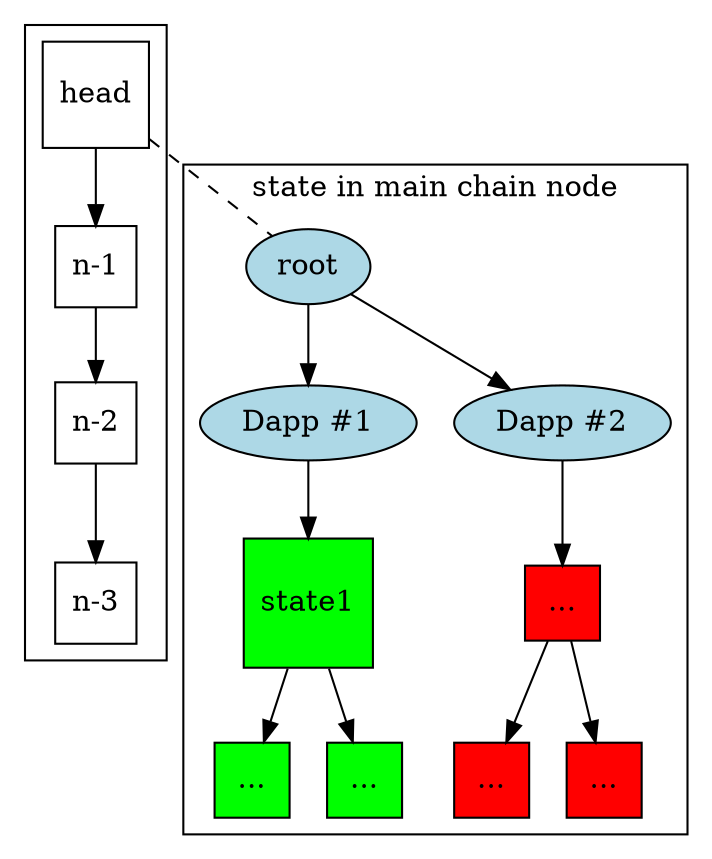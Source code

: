 digraph D {
    subgraph cluster_chain {
    node [shape=square]
    
    r [label="head"]
    b [label="n-1"]
    c [label="n-2"]
    d [label="n-3"]
    r -> b -> c -> d
    }

    subgraph cluster_mainchain {
        label = "state in main chain node";
        node [style=filled,fillcolor=lightblue]
        
        root [fillcolor=lightblue]
        child1 [label="Dapp #1"]
        child2 [label="Dapp #2"]
        root -> child1 
        root -> child2
        
        node [shape=square,fillcolor=green]
        child1 -> state1
        node [label="..."]
        state1 -> state11
        state1 -> state12
        
        node [fillcolor=red]
        child2 -> state2
        state2 -> state21
        state2 -> state22
    }
    r -> root [dir=none,style=dashed]
}
